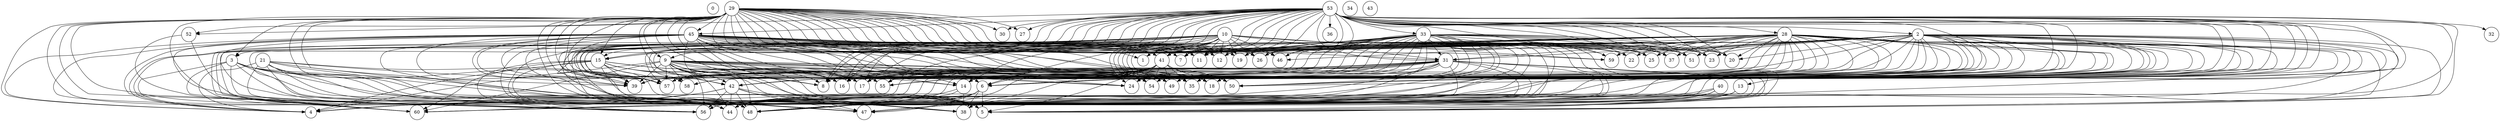 digraph G {
splines=true;
0 [shape=circle, label=0]
1 [shape=circle, label=1]
2 [shape=circle, label=2]
3 [shape=circle, label=3]
4 [shape=circle, label=4]
5 [shape=circle, label=5]
6 [shape=circle, label=6]
7 [shape=circle, label=7]
8 [shape=circle, label=8]
9 [shape=circle, label=9]
10 [shape=circle, label=10]
11 [shape=circle, label=11]
12 [shape=circle, label=12]
13 [shape=circle, label=13]
14 [shape=circle, label=14]
15 [shape=circle, label=15]
16 [shape=circle, label=16]
17 [shape=circle, label=17]
18 [shape=circle, label=18]
19 [shape=circle, label=19]
20 [shape=circle, label=20]
21 [shape=circle, label=21]
22 [shape=circle, label=22]
23 [shape=circle, label=23]
24 [shape=circle, label=24]
25 [shape=circle, label=25]
26 [shape=circle, label=26]
27 [shape=circle, label=27]
28 [shape=circle, label=28]
29 [shape=circle, label=29]
30 [shape=circle, label=30]
31 [shape=circle, label=31]
32 [shape=circle, label=32]
33 [shape=circle, label=33]
34 [shape=circle, label=34]
35 [shape=circle, label=35]
36 [shape=circle, label=36]
37 [shape=circle, label=37]
38 [shape=circle, label=38]
39 [shape=circle, label=39]
40 [shape=circle, label=40]
41 [shape=circle, label=41]
42 [shape=circle, label=42]
43 [shape=circle, label=43]
44 [shape=circle, label=44]
45 [shape=circle, label=45]
46 [shape=circle, label=46]
47 [shape=circle, label=47]
48 [shape=circle, label=48]
49 [shape=circle, label=49]
50 [shape=circle, label=50]
51 [shape=circle, label=51]
52 [shape=circle, label=52]
53 [shape=circle, label=53]
54 [shape=circle, label=54]
55 [shape=circle, label=55]
56 [shape=circle, label=56]
57 [shape=circle, label=57]
58 [shape=circle, label=58]
59 [shape=circle, label=59]
60 [shape=circle, label=60]
2->41;
2->31;
2->42;
2->6;
2->14;
2->8;
2->37;
2->50;
2->35;
2->4;
2->18;
2->22;
2->56;
2->51;
2->59;
2->12;
2->19;
2->7;
2->60;
2->48;
2->17;
2->49;
2->24;
2->57;
2->20;
2->44;
2->38;
2->39;
2->54;
2->26;
2->58;
2->5;
2->23;
2->25;
2->55;
2->16;
2->47;
2->11;
3->4;
3->56;
3->60;
3->48;
3->57;
3->44;
3->38;
3->39;
3->5;
3->47;
6->56;
6->48;
6->44;
6->38;
6->5;
6->47;
9->42;
9->6;
9->14;
9->8;
9->50;
9->35;
9->4;
9->18;
9->56;
9->60;
9->48;
9->17;
9->49;
9->24;
9->57;
9->44;
9->38;
9->39;
9->54;
9->58;
9->5;
9->55;
9->16;
9->47;
10->41;
10->31;
10->15;
10->42;
10->6;
10->14;
10->46;
10->8;
10->37;
10->50;
10->35;
10->4;
10->18;
10->22;
10->56;
10->51;
10->59;
10->12;
10->19;
10->7;
10->60;
10->48;
10->17;
10->49;
10->24;
10->57;
10->20;
10->44;
10->38;
10->39;
10->54;
10->26;
10->58;
10->5;
10->23;
10->25;
10->55;
10->16;
10->47;
10->11;
13->48;
13->44;
13->38;
13->5;
14->48;
14->44;
14->38;
15->8;
15->4;
15->56;
15->60;
15->48;
15->17;
15->57;
15->44;
15->38;
15->39;
15->5;
15->55;
15->16;
15->47;
21->4;
21->56;
21->60;
21->48;
21->57;
21->44;
21->38;
21->39;
21->5;
21->47;
28->41;
28->31;
28->15;
28->42;
28->6;
28->14;
28->46;
28->8;
28->37;
28->50;
28->35;
28->4;
28->18;
28->22;
28->56;
28->51;
28->59;
28->12;
28->19;
28->7;
28->60;
28->48;
28->17;
28->49;
28->24;
28->57;
28->20;
28->44;
28->38;
28->39;
28->54;
28->26;
28->58;
28->5;
28->23;
28->25;
28->55;
28->16;
28->47;
28->11;
29->45;
29->9;
29->41;
29->31;
29->15;
29->3;
29->42;
29->6;
29->14;
29->52;
29->46;
29->8;
29->37;
29->50;
29->35;
29->4;
29->18;
29->30;
29->22;
29->56;
29->51;
29->59;
29->1;
29->12;
29->19;
29->7;
29->60;
29->48;
29->17;
29->49;
29->27;
29->24;
29->57;
29->20;
29->44;
29->38;
29->39;
29->54;
29->26;
29->58;
29->5;
29->23;
29->25;
29->55;
29->16;
29->47;
29->11;
31->42;
31->8;
31->4;
31->56;
31->60;
31->48;
31->17;
31->49;
31->24;
31->57;
31->44;
31->38;
31->39;
31->5;
31->55;
31->16;
31->47;
33->41;
33->31;
33->15;
33->42;
33->6;
33->14;
33->46;
33->8;
33->37;
33->50;
33->35;
33->4;
33->18;
33->22;
33->56;
33->51;
33->59;
33->1;
33->12;
33->19;
33->7;
33->60;
33->48;
33->17;
33->49;
33->24;
33->57;
33->20;
33->44;
33->38;
33->39;
33->54;
33->26;
33->58;
33->5;
33->23;
33->25;
33->55;
33->16;
33->47;
33->11;
40->48;
40->44;
40->38;
40->5;
40->47;
41->42;
41->6;
41->8;
41->50;
41->35;
41->4;
41->18;
41->56;
41->60;
41->48;
41->17;
41->49;
41->24;
41->57;
41->44;
41->38;
41->39;
41->54;
41->5;
41->55;
41->16;
41->47;
42->4;
42->56;
42->60;
42->48;
42->44;
42->38;
42->5;
42->47;
45->41;
45->42;
45->6;
45->14;
45->8;
45->50;
45->35;
45->4;
45->18;
45->56;
45->12;
45->19;
45->7;
45->60;
45->48;
45->17;
45->49;
45->24;
45->57;
45->44;
45->38;
45->39;
45->54;
45->26;
45->58;
45->5;
45->55;
45->16;
45->47;
45->11;
52->48;
52->44;
53->33;
53->28;
53->2;
53->45;
53->9;
53->41;
53->31;
53->15;
53->3;
53->42;
53->6;
53->13;
53->14;
53->52;
53->46;
53->8;
53->37;
53->50;
53->35;
53->36;
53->4;
53->18;
53->30;
53->22;
53->56;
53->51;
53->59;
53->1;
53->12;
53->19;
53->7;
53->60;
53->48;
53->17;
53->49;
53->27;
53->24;
53->57;
53->20;
53->44;
53->38;
53->39;
53->54;
53->26;
53->58;
53->5;
53->32;
53->23;
53->25;
53->55;
53->16;
53->47;
53->11;
}

